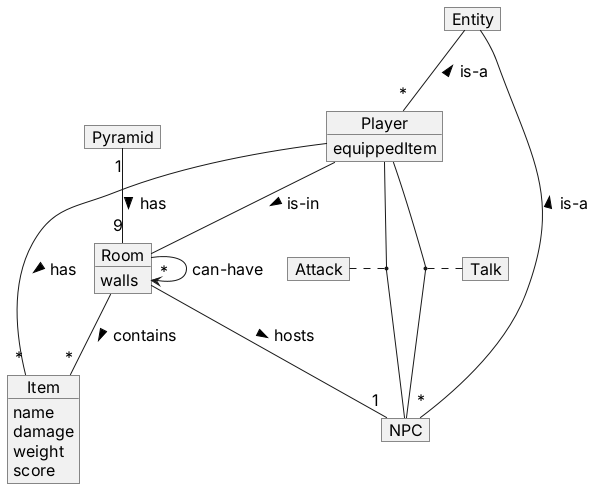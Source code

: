 @startuml Domain Model
skinparam DefaultFontName Inter
skinparam DefaultFontSize 16
skinparam DefaultFontStyle bold
skinparam ArrowThickness 1
hide empty members

object "Player" as Main_Character {
  equippedItem
}
object Entity
object Attack
object Talk
object Item {
  name
  damage 
  weight 
  score
}
object NPC 
object Pyramid 
object Room {
  walls
}

Entity -- "*" Main_Character : is-a <
Entity -- "*" NPC : is-a <
Main_Character -- Room : is-in >
Main_Character -- "*" Item : has >
(Main_Character,NPC) .. Attack
(Main_Character,NPC) .. Talk
Room -- "*" Item : contains >
Room -- "1" NPC : hosts >
Room --> "*" Room : can-have
Pyramid "1" -- "9" Room : has >
@enduml

